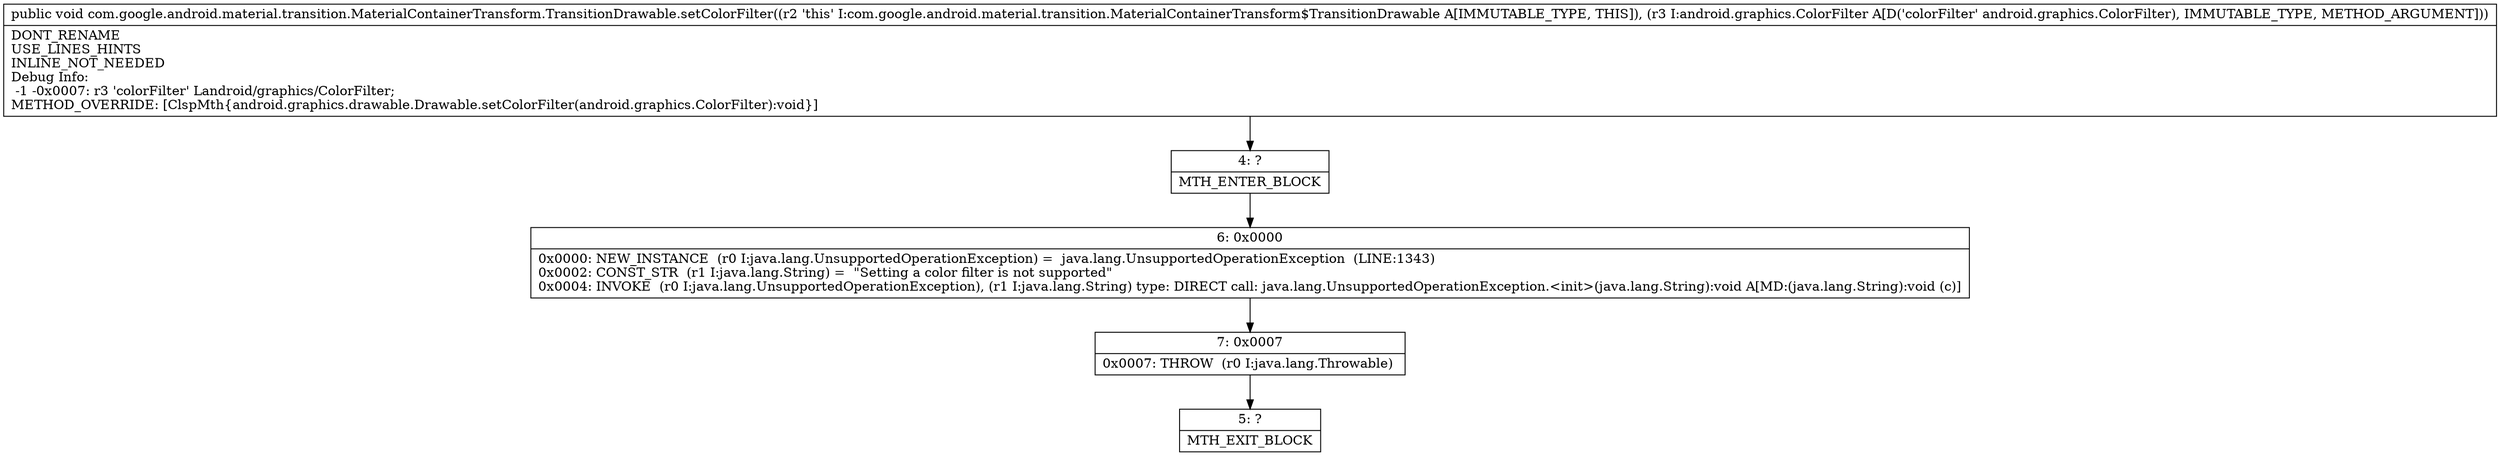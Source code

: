 digraph "CFG forcom.google.android.material.transition.MaterialContainerTransform.TransitionDrawable.setColorFilter(Landroid\/graphics\/ColorFilter;)V" {
Node_4 [shape=record,label="{4\:\ ?|MTH_ENTER_BLOCK\l}"];
Node_6 [shape=record,label="{6\:\ 0x0000|0x0000: NEW_INSTANCE  (r0 I:java.lang.UnsupportedOperationException) =  java.lang.UnsupportedOperationException  (LINE:1343)\l0x0002: CONST_STR  (r1 I:java.lang.String) =  \"Setting a color filter is not supported\" \l0x0004: INVOKE  (r0 I:java.lang.UnsupportedOperationException), (r1 I:java.lang.String) type: DIRECT call: java.lang.UnsupportedOperationException.\<init\>(java.lang.String):void A[MD:(java.lang.String):void (c)]\l}"];
Node_7 [shape=record,label="{7\:\ 0x0007|0x0007: THROW  (r0 I:java.lang.Throwable) \l}"];
Node_5 [shape=record,label="{5\:\ ?|MTH_EXIT_BLOCK\l}"];
MethodNode[shape=record,label="{public void com.google.android.material.transition.MaterialContainerTransform.TransitionDrawable.setColorFilter((r2 'this' I:com.google.android.material.transition.MaterialContainerTransform$TransitionDrawable A[IMMUTABLE_TYPE, THIS]), (r3 I:android.graphics.ColorFilter A[D('colorFilter' android.graphics.ColorFilter), IMMUTABLE_TYPE, METHOD_ARGUMENT]))  | DONT_RENAME\lUSE_LINES_HINTS\lINLINE_NOT_NEEDED\lDebug Info:\l  \-1 \-0x0007: r3 'colorFilter' Landroid\/graphics\/ColorFilter;\lMETHOD_OVERRIDE: [ClspMth\{android.graphics.drawable.Drawable.setColorFilter(android.graphics.ColorFilter):void\}]\l}"];
MethodNode -> Node_4;Node_4 -> Node_6;
Node_6 -> Node_7;
Node_7 -> Node_5;
}

